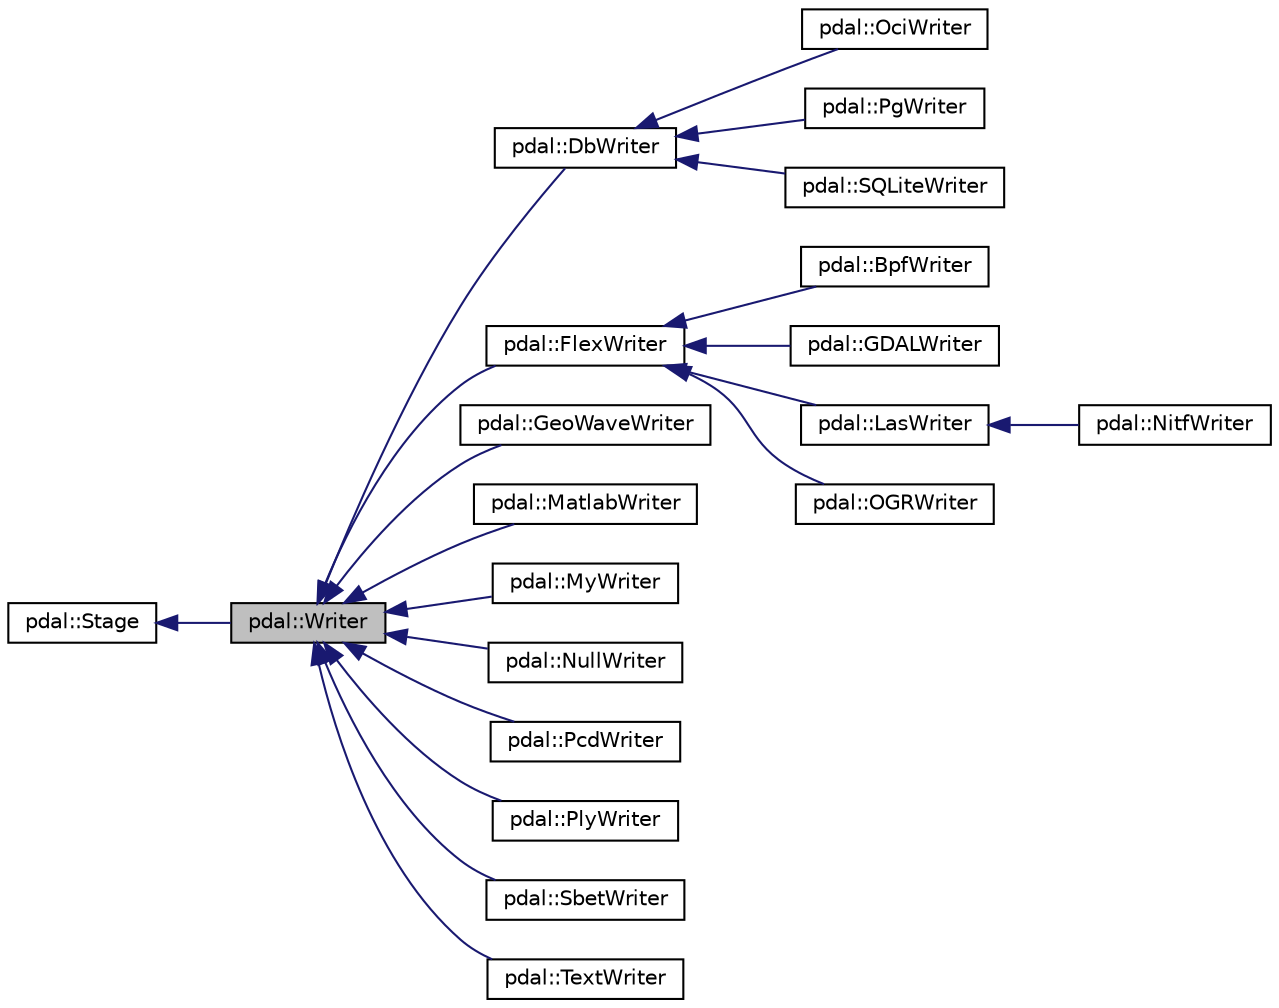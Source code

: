 digraph "pdal::Writer"
{
  edge [fontname="Helvetica",fontsize="10",labelfontname="Helvetica",labelfontsize="10"];
  node [fontname="Helvetica",fontsize="10",shape=record];
  rankdir="LR";
  Node1 [label="pdal::Writer",height=0.2,width=0.4,color="black", fillcolor="grey75", style="filled", fontcolor="black"];
  Node2 -> Node1 [dir="back",color="midnightblue",fontsize="10",style="solid",fontname="Helvetica"];
  Node2 [label="pdal::Stage",height=0.2,width=0.4,color="black", fillcolor="white", style="filled",URL="$classpdal_1_1Stage.html"];
  Node1 -> Node3 [dir="back",color="midnightblue",fontsize="10",style="solid",fontname="Helvetica"];
  Node3 [label="pdal::DbWriter",height=0.2,width=0.4,color="black", fillcolor="white", style="filled",URL="$classpdal_1_1DbWriter.html"];
  Node3 -> Node4 [dir="back",color="midnightblue",fontsize="10",style="solid",fontname="Helvetica"];
  Node4 [label="pdal::OciWriter",height=0.2,width=0.4,color="black", fillcolor="white", style="filled",URL="$classpdal_1_1OciWriter.html"];
  Node3 -> Node5 [dir="back",color="midnightblue",fontsize="10",style="solid",fontname="Helvetica"];
  Node5 [label="pdal::PgWriter",height=0.2,width=0.4,color="black", fillcolor="white", style="filled",URL="$classpdal_1_1PgWriter.html"];
  Node3 -> Node6 [dir="back",color="midnightblue",fontsize="10",style="solid",fontname="Helvetica"];
  Node6 [label="pdal::SQLiteWriter",height=0.2,width=0.4,color="black", fillcolor="white", style="filled",URL="$classpdal_1_1SQLiteWriter.html"];
  Node1 -> Node7 [dir="back",color="midnightblue",fontsize="10",style="solid",fontname="Helvetica"];
  Node7 [label="pdal::FlexWriter",height=0.2,width=0.4,color="black", fillcolor="white", style="filled",URL="$classpdal_1_1FlexWriter.html"];
  Node7 -> Node8 [dir="back",color="midnightblue",fontsize="10",style="solid",fontname="Helvetica"];
  Node8 [label="pdal::BpfWriter",height=0.2,width=0.4,color="black", fillcolor="white", style="filled",URL="$classpdal_1_1BpfWriter.html"];
  Node7 -> Node9 [dir="back",color="midnightblue",fontsize="10",style="solid",fontname="Helvetica"];
  Node9 [label="pdal::GDALWriter",height=0.2,width=0.4,color="black", fillcolor="white", style="filled",URL="$classpdal_1_1GDALWriter.html"];
  Node7 -> Node10 [dir="back",color="midnightblue",fontsize="10",style="solid",fontname="Helvetica"];
  Node10 [label="pdal::LasWriter",height=0.2,width=0.4,color="black", fillcolor="white", style="filled",URL="$classpdal_1_1LasWriter.html"];
  Node10 -> Node11 [dir="back",color="midnightblue",fontsize="10",style="solid",fontname="Helvetica"];
  Node11 [label="pdal::NitfWriter",height=0.2,width=0.4,color="black", fillcolor="white", style="filled",URL="$classpdal_1_1NitfWriter.html"];
  Node7 -> Node12 [dir="back",color="midnightblue",fontsize="10",style="solid",fontname="Helvetica"];
  Node12 [label="pdal::OGRWriter",height=0.2,width=0.4,color="black", fillcolor="white", style="filled",URL="$classpdal_1_1OGRWriter.html"];
  Node1 -> Node13 [dir="back",color="midnightblue",fontsize="10",style="solid",fontname="Helvetica"];
  Node13 [label="pdal::GeoWaveWriter",height=0.2,width=0.4,color="black", fillcolor="white", style="filled",URL="$classpdal_1_1GeoWaveWriter.html"];
  Node1 -> Node14 [dir="back",color="midnightblue",fontsize="10",style="solid",fontname="Helvetica"];
  Node14 [label="pdal::MatlabWriter",height=0.2,width=0.4,color="black", fillcolor="white", style="filled",URL="$classpdal_1_1MatlabWriter.html"];
  Node1 -> Node15 [dir="back",color="midnightblue",fontsize="10",style="solid",fontname="Helvetica"];
  Node15 [label="pdal::MyWriter",height=0.2,width=0.4,color="black", fillcolor="white", style="filled",URL="$classpdal_1_1MyWriter.html"];
  Node1 -> Node16 [dir="back",color="midnightblue",fontsize="10",style="solid",fontname="Helvetica"];
  Node16 [label="pdal::NullWriter",height=0.2,width=0.4,color="black", fillcolor="white", style="filled",URL="$classpdal_1_1NullWriter.html"];
  Node1 -> Node17 [dir="back",color="midnightblue",fontsize="10",style="solid",fontname="Helvetica"];
  Node17 [label="pdal::PcdWriter",height=0.2,width=0.4,color="black", fillcolor="white", style="filled",URL="$classpdal_1_1PcdWriter.html"];
  Node1 -> Node18 [dir="back",color="midnightblue",fontsize="10",style="solid",fontname="Helvetica"];
  Node18 [label="pdal::PlyWriter",height=0.2,width=0.4,color="black", fillcolor="white", style="filled",URL="$classpdal_1_1PlyWriter.html"];
  Node1 -> Node19 [dir="back",color="midnightblue",fontsize="10",style="solid",fontname="Helvetica"];
  Node19 [label="pdal::SbetWriter",height=0.2,width=0.4,color="black", fillcolor="white", style="filled",URL="$classpdal_1_1SbetWriter.html"];
  Node1 -> Node20 [dir="back",color="midnightblue",fontsize="10",style="solid",fontname="Helvetica"];
  Node20 [label="pdal::TextWriter",height=0.2,width=0.4,color="black", fillcolor="white", style="filled",URL="$classpdal_1_1TextWriter.html"];
}
